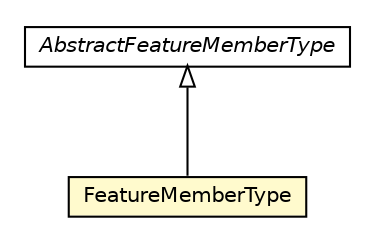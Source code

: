 #!/usr/local/bin/dot
#
# Class diagram 
# Generated by UMLGraph version R5_6-24-gf6e263 (http://www.umlgraph.org/)
#

digraph G {
	edge [fontname="Helvetica",fontsize=10,labelfontname="Helvetica",labelfontsize=10];
	node [fontname="Helvetica",fontsize=10,shape=plaintext];
	nodesep=0.25;
	ranksep=0.5;
	// nl.b3p.topnl.top250nl.FeatureMemberType
	c15767 [label=<<table title="nl.b3p.topnl.top250nl.FeatureMemberType" border="0" cellborder="1" cellspacing="0" cellpadding="2" port="p" bgcolor="lemonChiffon" href="./FeatureMemberType.html">
		<tr><td><table border="0" cellspacing="0" cellpadding="1">
<tr><td align="center" balign="center"> FeatureMemberType </td></tr>
		</table></td></tr>
		</table>>, URL="./FeatureMemberType.html", fontname="Helvetica", fontcolor="black", fontsize=10.0];
	// nl.b3p.topnl.top250nl.AbstractFeatureMemberType
	c15769 [label=<<table title="nl.b3p.topnl.top250nl.AbstractFeatureMemberType" border="0" cellborder="1" cellspacing="0" cellpadding="2" port="p" href="./AbstractFeatureMemberType.html">
		<tr><td><table border="0" cellspacing="0" cellpadding="1">
<tr><td align="center" balign="center"><font face="Helvetica-Oblique"> AbstractFeatureMemberType </font></td></tr>
		</table></td></tr>
		</table>>, URL="./AbstractFeatureMemberType.html", fontname="Helvetica", fontcolor="black", fontsize=10.0];
	//nl.b3p.topnl.top250nl.FeatureMemberType extends nl.b3p.topnl.top250nl.AbstractFeatureMemberType
	c15769:p -> c15767:p [dir=back,arrowtail=empty];
}

